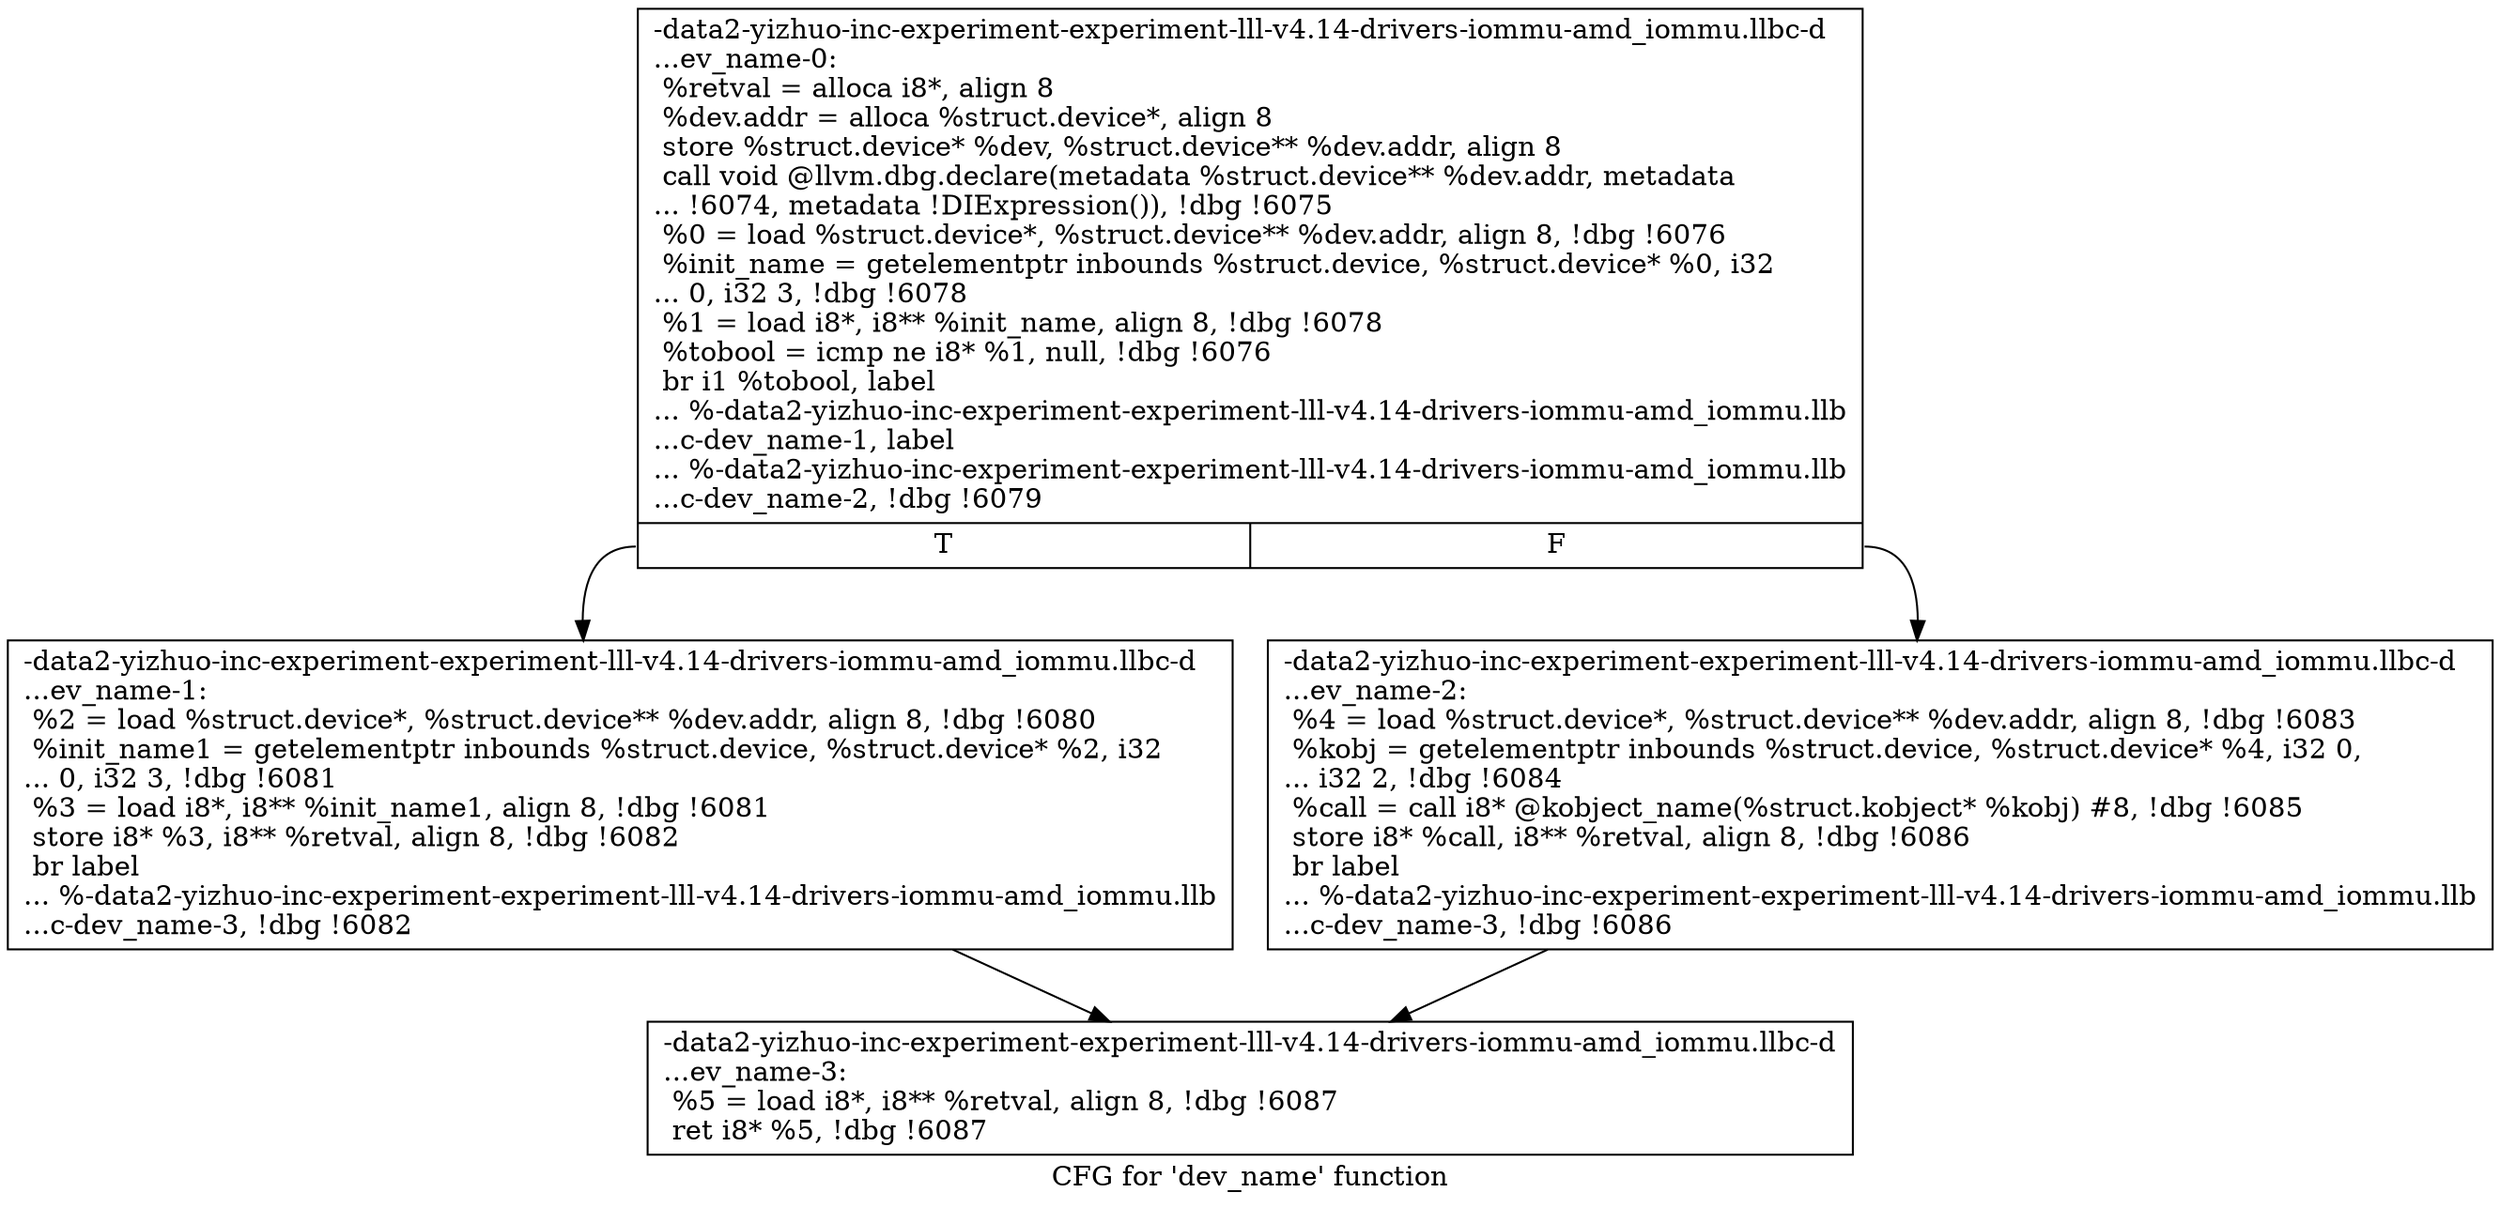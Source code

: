 digraph "CFG for 'dev_name' function" {
	label="CFG for 'dev_name' function";

	Node0x561b9478f7f0 [shape=record,label="{-data2-yizhuo-inc-experiment-experiment-lll-v4.14-drivers-iommu-amd_iommu.llbc-d\l...ev_name-0:\l  %retval = alloca i8*, align 8\l  %dev.addr = alloca %struct.device*, align 8\l  store %struct.device* %dev, %struct.device** %dev.addr, align 8\l  call void @llvm.dbg.declare(metadata %struct.device** %dev.addr, metadata\l... !6074, metadata !DIExpression()), !dbg !6075\l  %0 = load %struct.device*, %struct.device** %dev.addr, align 8, !dbg !6076\l  %init_name = getelementptr inbounds %struct.device, %struct.device* %0, i32\l... 0, i32 3, !dbg !6078\l  %1 = load i8*, i8** %init_name, align 8, !dbg !6078\l  %tobool = icmp ne i8* %1, null, !dbg !6076\l  br i1 %tobool, label\l... %-data2-yizhuo-inc-experiment-experiment-lll-v4.14-drivers-iommu-amd_iommu.llb\l...c-dev_name-1, label\l... %-data2-yizhuo-inc-experiment-experiment-lll-v4.14-drivers-iommu-amd_iommu.llb\l...c-dev_name-2, !dbg !6079\l|{<s0>T|<s1>F}}"];
	Node0x561b9478f7f0:s0 -> Node0x561b94843cd0;
	Node0x561b9478f7f0:s1 -> Node0x561b94843d20;
	Node0x561b94843cd0 [shape=record,label="{-data2-yizhuo-inc-experiment-experiment-lll-v4.14-drivers-iommu-amd_iommu.llbc-d\l...ev_name-1: \l  %2 = load %struct.device*, %struct.device** %dev.addr, align 8, !dbg !6080\l  %init_name1 = getelementptr inbounds %struct.device, %struct.device* %2, i32\l... 0, i32 3, !dbg !6081\l  %3 = load i8*, i8** %init_name1, align 8, !dbg !6081\l  store i8* %3, i8** %retval, align 8, !dbg !6082\l  br label\l... %-data2-yizhuo-inc-experiment-experiment-lll-v4.14-drivers-iommu-amd_iommu.llb\l...c-dev_name-3, !dbg !6082\l}"];
	Node0x561b94843cd0 -> Node0x561b94843d70;
	Node0x561b94843d20 [shape=record,label="{-data2-yizhuo-inc-experiment-experiment-lll-v4.14-drivers-iommu-amd_iommu.llbc-d\l...ev_name-2: \l  %4 = load %struct.device*, %struct.device** %dev.addr, align 8, !dbg !6083\l  %kobj = getelementptr inbounds %struct.device, %struct.device* %4, i32 0,\l... i32 2, !dbg !6084\l  %call = call i8* @kobject_name(%struct.kobject* %kobj) #8, !dbg !6085\l  store i8* %call, i8** %retval, align 8, !dbg !6086\l  br label\l... %-data2-yizhuo-inc-experiment-experiment-lll-v4.14-drivers-iommu-amd_iommu.llb\l...c-dev_name-3, !dbg !6086\l}"];
	Node0x561b94843d20 -> Node0x561b94843d70;
	Node0x561b94843d70 [shape=record,label="{-data2-yizhuo-inc-experiment-experiment-lll-v4.14-drivers-iommu-amd_iommu.llbc-d\l...ev_name-3: \l  %5 = load i8*, i8** %retval, align 8, !dbg !6087\l  ret i8* %5, !dbg !6087\l}"];
}
